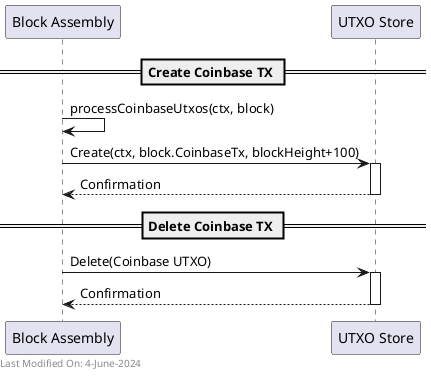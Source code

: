 @startuml
participant "Block Assembly" as BlockAssembly
participant "UTXO Store" as UTXOStore

== Create Coinbase TX ==

BlockAssembly -> BlockAssembly: processCoinbaseUtxos(ctx, block)
BlockAssembly -> UTXOStore: Create(ctx, block.CoinbaseTx, blockHeight+100)
activate UTXOStore

UTXOStore --> BlockAssembly: Confirmation
deactivate UTXOStore


== Delete Coinbase TX ==

BlockAssembly -> UTXOStore: Delete(Coinbase UTXO)
activate UTXOStore

UTXOStore --> BlockAssembly: Confirmation
deactivate UTXOStore

left footer Last Modified On: 4-June-2024

@enduml
